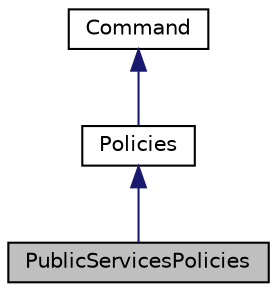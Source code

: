 digraph "PublicServicesPolicies"
{
 // LATEX_PDF_SIZE
  edge [fontname="Helvetica",fontsize="10",labelfontname="Helvetica",labelfontsize="10"];
  node [fontname="Helvetica",fontsize="10",shape=record];
  Node1 [label="PublicServicesPolicies",height=0.2,width=0.4,color="black", fillcolor="grey75", style="filled", fontcolor="black",tooltip="Concrete implementation of public services policies."];
  Node2 -> Node1 [dir="back",color="midnightblue",fontsize="10",style="solid",fontname="Helvetica"];
  Node2 [label="Policies",height=0.2,width=0.4,color="black", fillcolor="white", style="filled",URL="$classPolicies.html",tooltip="Abstract base class for policy commands."];
  Node3 -> Node2 [dir="back",color="midnightblue",fontsize="10",style="solid",fontname="Helvetica"];
  Node3 [label="Command",height=0.2,width=0.4,color="black", fillcolor="white", style="filled",URL="$classCommand.html",tooltip=" "];
}
